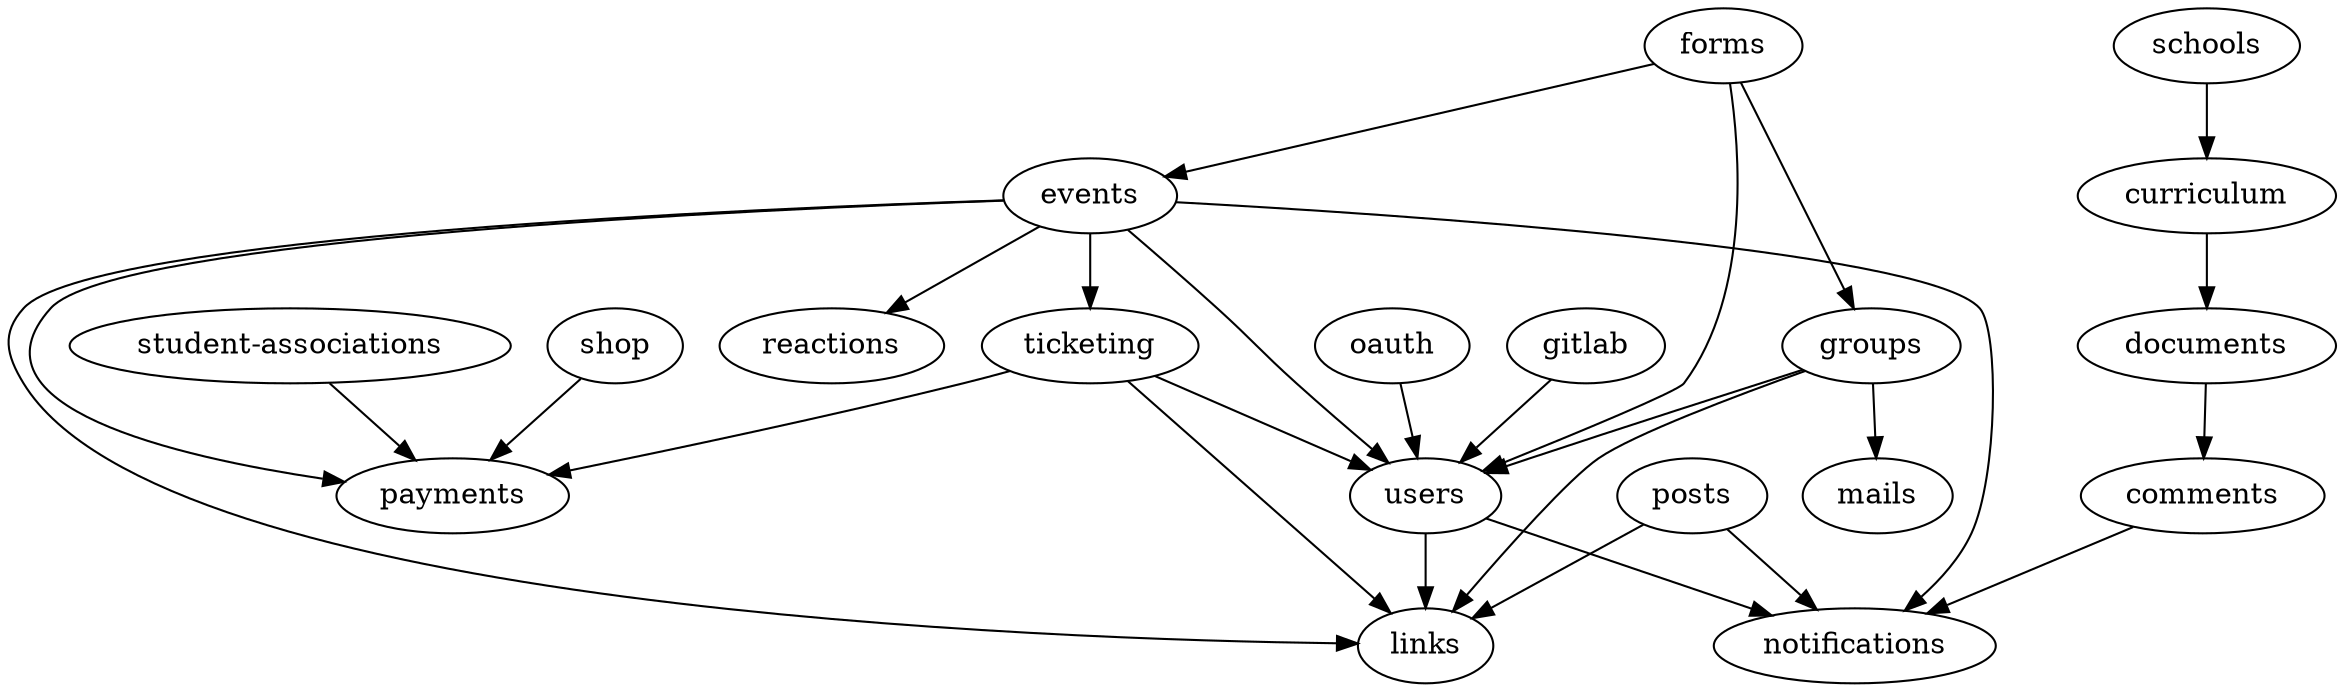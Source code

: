 strict digraph ImportGraph {
    "comments" -> "notifications";
    "curriculum" -> "documents";
    "documents" -> "comments";
    "events" -> "ticketing";
    "events" -> "notifications";
    "events" -> "users";
    "events" -> "payments";
    "events" -> "reactions";
    "events" -> "links";
    "forms" -> "groups";
    "forms" -> "users";
    "forms" -> "events";
    "gitlab" -> "users";
    "groups" -> "links";
    "groups" -> "mails";
    "groups" -> "users";
    "oauth" -> "users";
    "posts" -> "notifications";
    "posts" -> "links";
    "schools" -> "curriculum";
    "shop" -> "payments";
    "student-associations" -> "payments";
    "ticketing" -> "payments";
    "ticketing" -> "links";
    "ticketing" -> "users";
    "users" -> "notifications";
    "users" -> "links";
}